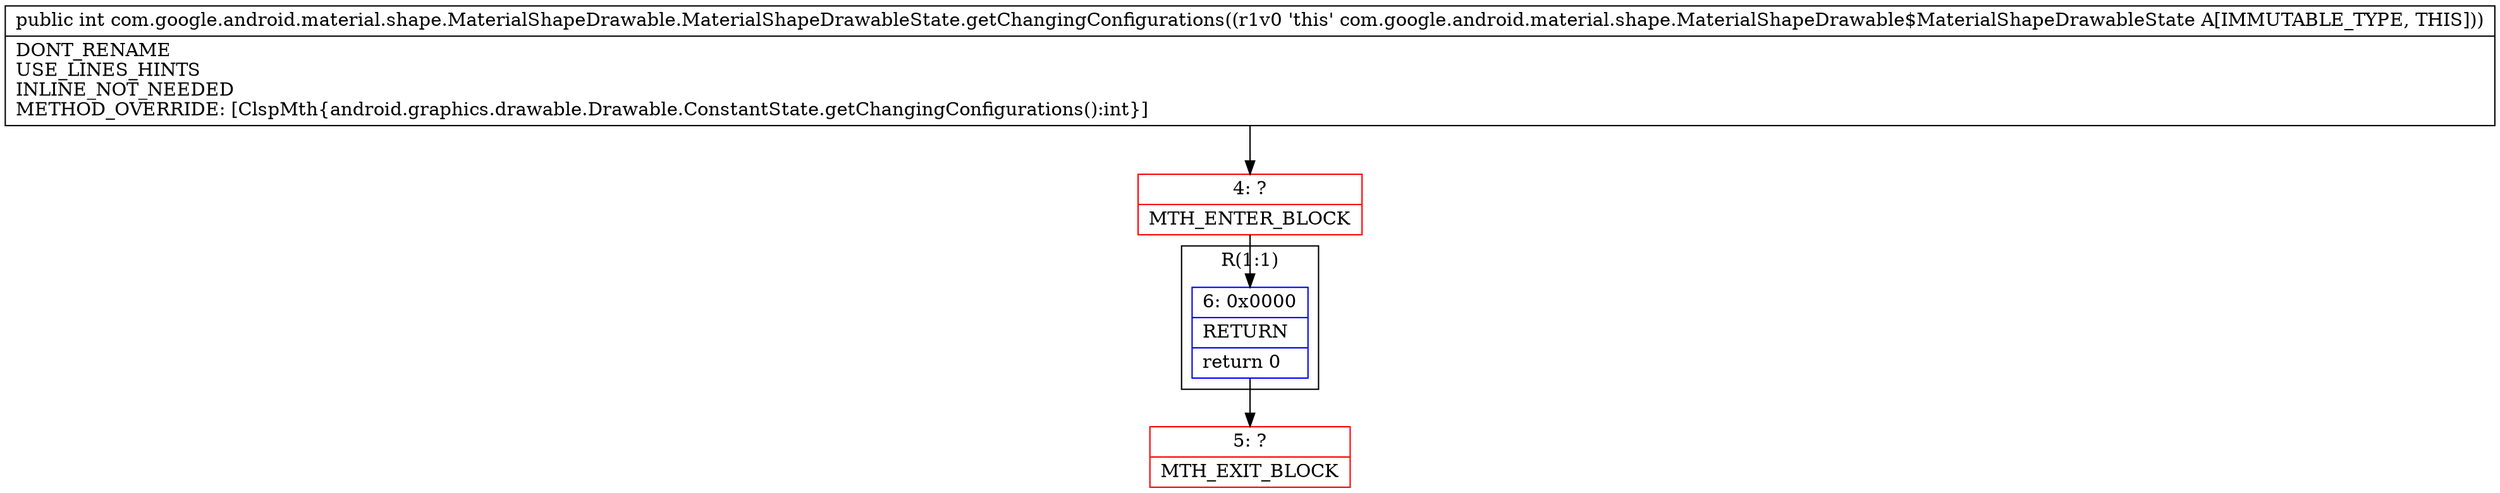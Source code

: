 digraph "CFG forcom.google.android.material.shape.MaterialShapeDrawable.MaterialShapeDrawableState.getChangingConfigurations()I" {
subgraph cluster_Region_1585533276 {
label = "R(1:1)";
node [shape=record,color=blue];
Node_6 [shape=record,label="{6\:\ 0x0000|RETURN\l|return 0\l}"];
}
Node_4 [shape=record,color=red,label="{4\:\ ?|MTH_ENTER_BLOCK\l}"];
Node_5 [shape=record,color=red,label="{5\:\ ?|MTH_EXIT_BLOCK\l}"];
MethodNode[shape=record,label="{public int com.google.android.material.shape.MaterialShapeDrawable.MaterialShapeDrawableState.getChangingConfigurations((r1v0 'this' com.google.android.material.shape.MaterialShapeDrawable$MaterialShapeDrawableState A[IMMUTABLE_TYPE, THIS]))  | DONT_RENAME\lUSE_LINES_HINTS\lINLINE_NOT_NEEDED\lMETHOD_OVERRIDE: [ClspMth\{android.graphics.drawable.Drawable.ConstantState.getChangingConfigurations():int\}]\l}"];
MethodNode -> Node_4;Node_6 -> Node_5;
Node_4 -> Node_6;
}

